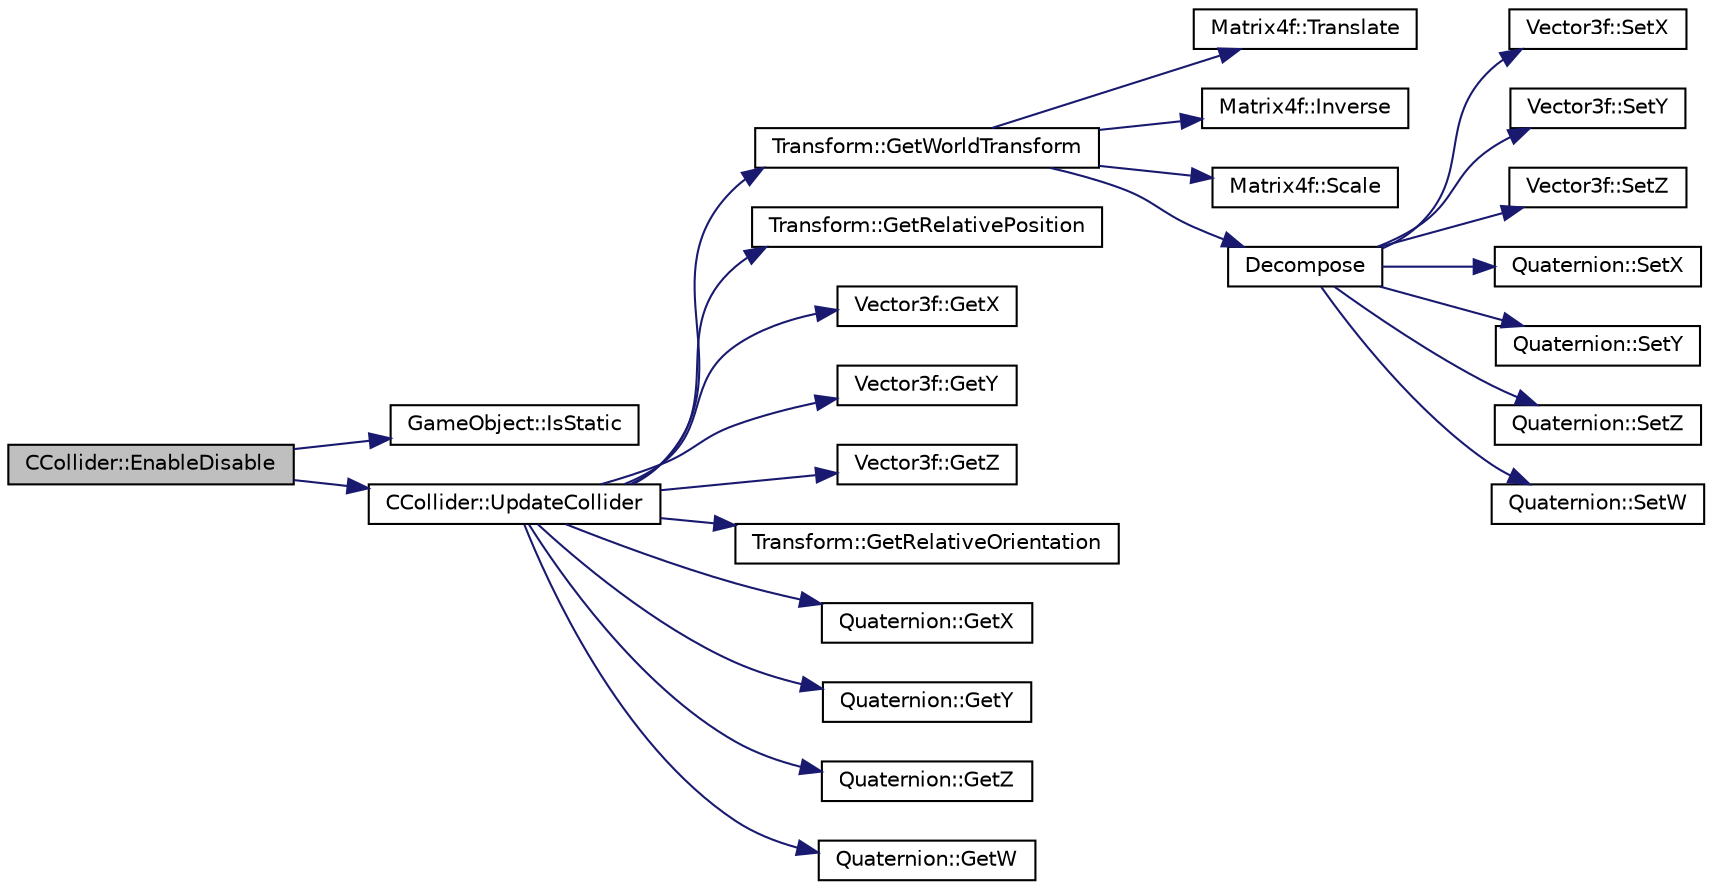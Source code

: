 digraph "CCollider::EnableDisable"
{
 // LATEX_PDF_SIZE
  edge [fontname="Helvetica",fontsize="10",labelfontname="Helvetica",labelfontsize="10"];
  node [fontname="Helvetica",fontsize="10",shape=record];
  rankdir="LR";
  Node55 [label="CCollider::EnableDisable",height=0.2,width=0.4,color="black", fillcolor="grey75", style="filled", fontcolor="black",tooltip=" "];
  Node55 -> Node56 [color="midnightblue",fontsize="10",style="solid",fontname="Helvetica"];
  Node56 [label="GameObject::IsStatic",height=0.2,width=0.4,color="black", fillcolor="white", style="filled",URL="$class_game_object.html#a099bb5cf5e235b48e22ce0aa61ef9bb6",tooltip=" "];
  Node55 -> Node57 [color="midnightblue",fontsize="10",style="solid",fontname="Helvetica"];
  Node57 [label="CCollider::UpdateCollider",height=0.2,width=0.4,color="black", fillcolor="white", style="filled",URL="$class_c_collider.html#ae82b280aee96b0a2d6e532e0a663f256",tooltip="Updates the colliders with any transformations changes based on the colliders model."];
  Node57 -> Node58 [color="midnightblue",fontsize="10",style="solid",fontname="Helvetica"];
  Node58 [label="Transform::GetWorldTransform",height=0.2,width=0.4,color="black", fillcolor="white", style="filled",URL="$class_transform.html#ac84077749121c7c7192d3ffa47db49c9",tooltip="Gets this transform's absolute value in world space based on all its parents."];
  Node58 -> Node59 [color="midnightblue",fontsize="10",style="solid",fontname="Helvetica"];
  Node59 [label="Matrix4f::Translate",height=0.2,width=0.4,color="black", fillcolor="white", style="filled",URL="$class_matrix4f.html#a7f24e90f377fa263ff85116aad8f25bb",tooltip=" "];
  Node58 -> Node60 [color="midnightblue",fontsize="10",style="solid",fontname="Helvetica"];
  Node60 [label="Matrix4f::Inverse",height=0.2,width=0.4,color="black", fillcolor="white", style="filled",URL="$class_matrix4f.html#aa09d69518dac4d550ad479961ec19f73",tooltip=" "];
  Node58 -> Node61 [color="midnightblue",fontsize="10",style="solid",fontname="Helvetica"];
  Node61 [label="Matrix4f::Scale",height=0.2,width=0.4,color="black", fillcolor="white", style="filled",URL="$class_matrix4f.html#a71cb5e4de86d71bf51c079ad8acbf229",tooltip=" "];
  Node58 -> Node62 [color="midnightblue",fontsize="10",style="solid",fontname="Helvetica"];
  Node62 [label="Decompose",height=0.2,width=0.4,color="black", fillcolor="white", style="filled",URL="$_misc_math_8cpp.html#a5333ad52717a28c5234329908023c296",tooltip=" "];
  Node62 -> Node63 [color="midnightblue",fontsize="10",style="solid",fontname="Helvetica"];
  Node63 [label="Vector3f::SetX",height=0.2,width=0.4,color="black", fillcolor="white", style="filled",URL="$class_vector3f.html#aaa6791fa256647707bcf41017f498bcf",tooltip="x value mutator"];
  Node62 -> Node64 [color="midnightblue",fontsize="10",style="solid",fontname="Helvetica"];
  Node64 [label="Vector3f::SetY",height=0.2,width=0.4,color="black", fillcolor="white", style="filled",URL="$class_vector3f.html#a260bcd7eb6bebb43f79a29421d254f2b",tooltip="y value mutator"];
  Node62 -> Node65 [color="midnightblue",fontsize="10",style="solid",fontname="Helvetica"];
  Node65 [label="Vector3f::SetZ",height=0.2,width=0.4,color="black", fillcolor="white", style="filled",URL="$class_vector3f.html#afb24d616af2e75cce9af632c870141ac",tooltip="z value mutator"];
  Node62 -> Node66 [color="midnightblue",fontsize="10",style="solid",fontname="Helvetica"];
  Node66 [label="Quaternion::SetX",height=0.2,width=0.4,color="black", fillcolor="white", style="filled",URL="$class_quaternion.html#a1bfc1782be552d9163706f772faab415",tooltip="x value mutator"];
  Node62 -> Node67 [color="midnightblue",fontsize="10",style="solid",fontname="Helvetica"];
  Node67 [label="Quaternion::SetY",height=0.2,width=0.4,color="black", fillcolor="white", style="filled",URL="$class_quaternion.html#a7bb167a496e76cd5dfeeff68cd22c143",tooltip="y value mutator"];
  Node62 -> Node68 [color="midnightblue",fontsize="10",style="solid",fontname="Helvetica"];
  Node68 [label="Quaternion::SetZ",height=0.2,width=0.4,color="black", fillcolor="white", style="filled",URL="$class_quaternion.html#a68030fa2014f3d281ac8116722954661",tooltip="z value mutator"];
  Node62 -> Node69 [color="midnightblue",fontsize="10",style="solid",fontname="Helvetica"];
  Node69 [label="Quaternion::SetW",height=0.2,width=0.4,color="black", fillcolor="white", style="filled",URL="$class_quaternion.html#a1ebf115669b6eea34055c9ceabbab3c7",tooltip="w value mutator"];
  Node57 -> Node70 [color="midnightblue",fontsize="10",style="solid",fontname="Helvetica"];
  Node70 [label="Transform::GetRelativePosition",height=0.2,width=0.4,color="black", fillcolor="white", style="filled",URL="$class_transform.html#a07df84a85998644477081fc31d53e546",tooltip="position accessor"];
  Node57 -> Node71 [color="midnightblue",fontsize="10",style="solid",fontname="Helvetica"];
  Node71 [label="Vector3f::GetX",height=0.2,width=0.4,color="black", fillcolor="white", style="filled",URL="$class_vector3f.html#abb50ca8baf8111e9bae60e4f7c144db3",tooltip="x value accessor"];
  Node57 -> Node72 [color="midnightblue",fontsize="10",style="solid",fontname="Helvetica"];
  Node72 [label="Vector3f::GetY",height=0.2,width=0.4,color="black", fillcolor="white", style="filled",URL="$class_vector3f.html#a9a1317e3ba2ef2c5e661d340a74a825a",tooltip="y value accessor"];
  Node57 -> Node73 [color="midnightblue",fontsize="10",style="solid",fontname="Helvetica"];
  Node73 [label="Vector3f::GetZ",height=0.2,width=0.4,color="black", fillcolor="white", style="filled",URL="$class_vector3f.html#a874fc93c81a47a0455afb9cdd542c599",tooltip="z value accessor"];
  Node57 -> Node74 [color="midnightblue",fontsize="10",style="solid",fontname="Helvetica"];
  Node74 [label="Transform::GetRelativeOrientation",height=0.2,width=0.4,color="black", fillcolor="white", style="filled",URL="$class_transform.html#a480af94b677d5c77a8c4cf8aeb3e2d4d",tooltip="get orientation relative to parent transform"];
  Node57 -> Node75 [color="midnightblue",fontsize="10",style="solid",fontname="Helvetica"];
  Node75 [label="Quaternion::GetX",height=0.2,width=0.4,color="black", fillcolor="white", style="filled",URL="$class_quaternion.html#a417c1fead36c93b56f64c8f0dc2e7b93",tooltip="x value accessor"];
  Node57 -> Node76 [color="midnightblue",fontsize="10",style="solid",fontname="Helvetica"];
  Node76 [label="Quaternion::GetY",height=0.2,width=0.4,color="black", fillcolor="white", style="filled",URL="$class_quaternion.html#a6977767316533f6f29344f75f7e9ce1a",tooltip="y value accessor"];
  Node57 -> Node77 [color="midnightblue",fontsize="10",style="solid",fontname="Helvetica"];
  Node77 [label="Quaternion::GetZ",height=0.2,width=0.4,color="black", fillcolor="white", style="filled",URL="$class_quaternion.html#ab3f47b7b75336eca7710db475e59da5c",tooltip="z value accessor"];
  Node57 -> Node78 [color="midnightblue",fontsize="10",style="solid",fontname="Helvetica"];
  Node78 [label="Quaternion::GetW",height=0.2,width=0.4,color="black", fillcolor="white", style="filled",URL="$class_quaternion.html#aab6106f3b5d030da7cbc450151a88449",tooltip="w value accessor"];
}

